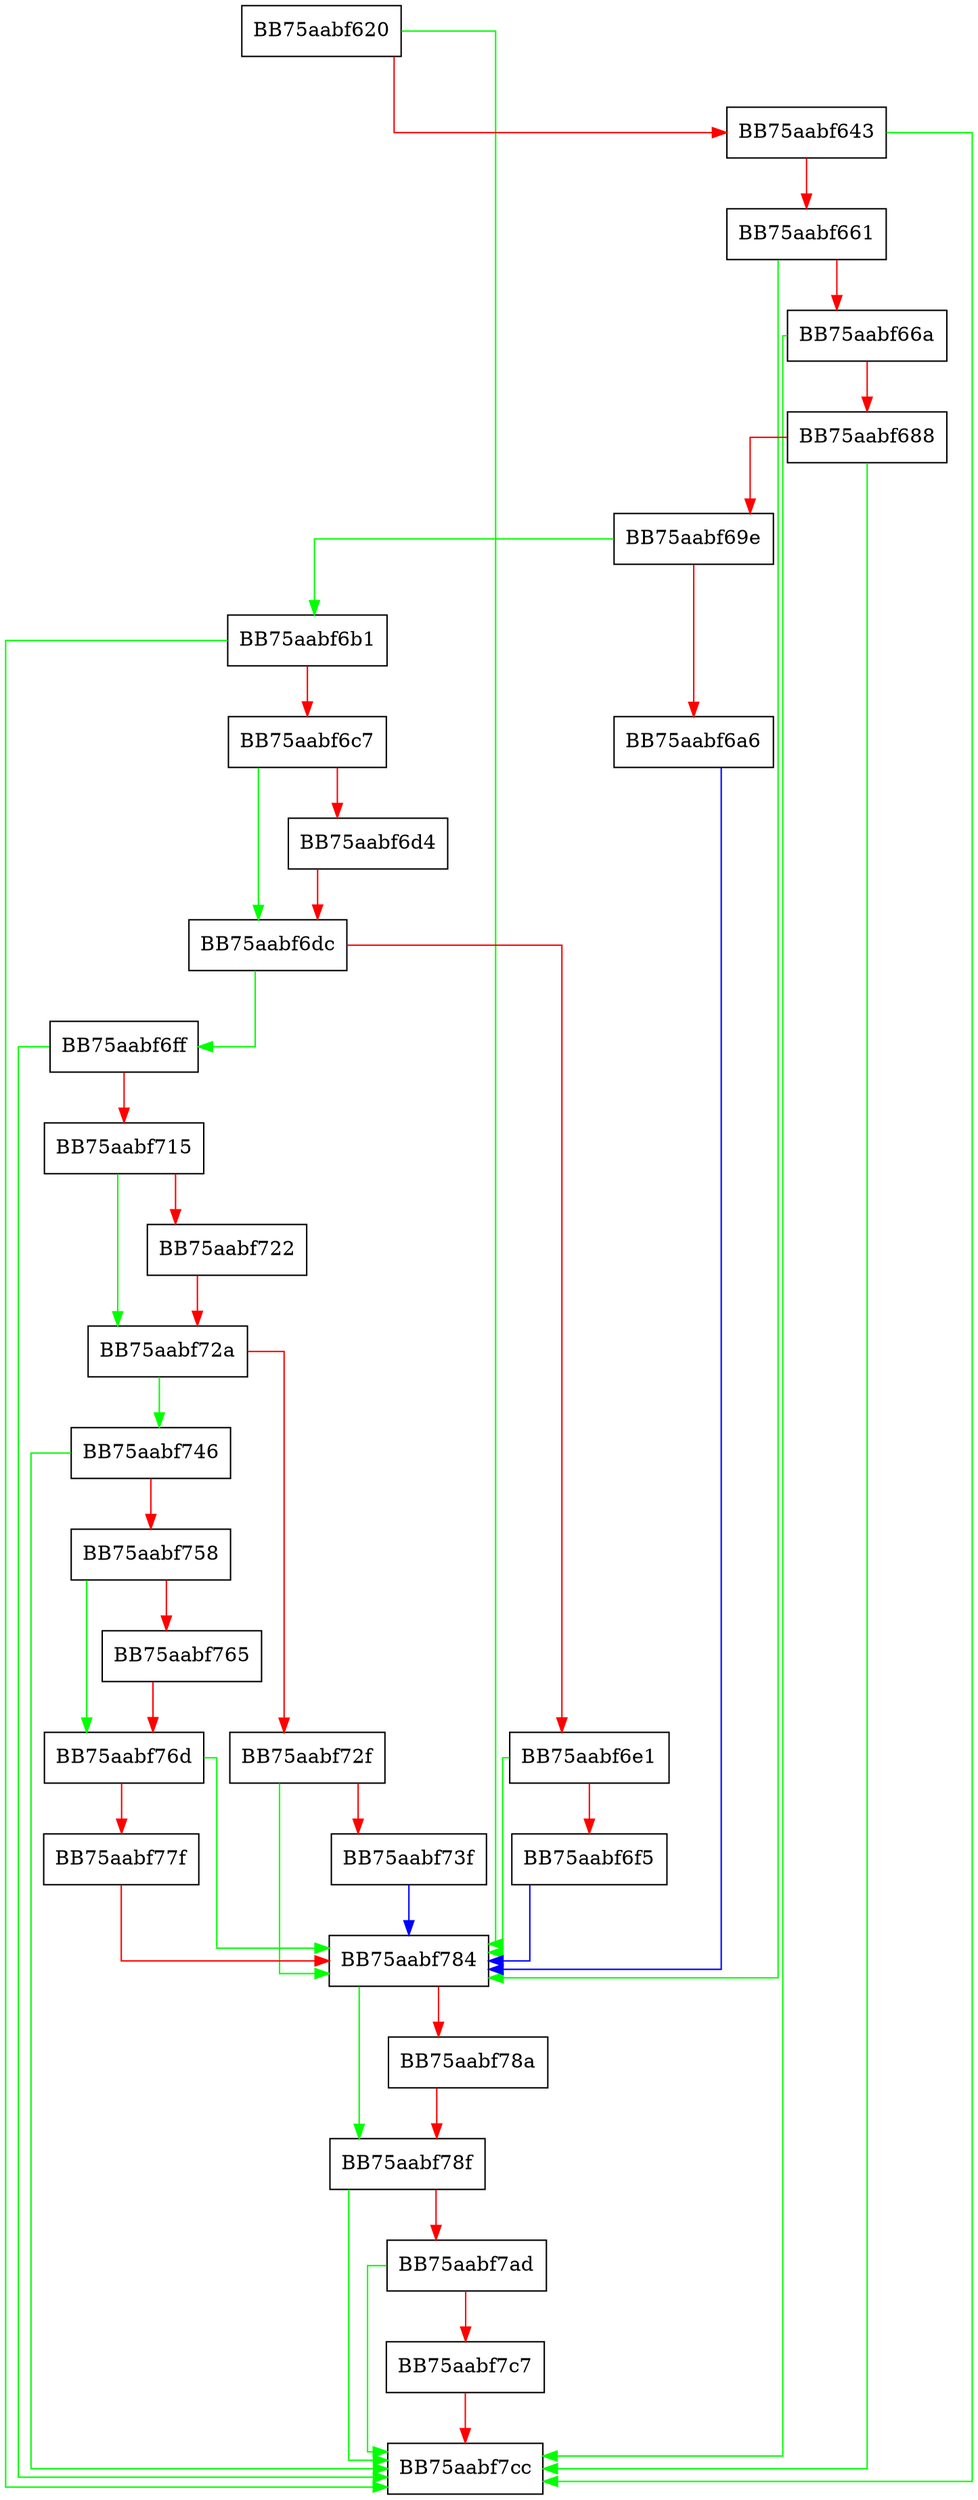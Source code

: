digraph getDistance {
  node [shape="box"];
  graph [splines=ortho];
  BB75aabf620 -> BB75aabf784 [color="green"];
  BB75aabf620 -> BB75aabf643 [color="red"];
  BB75aabf643 -> BB75aabf7cc [color="green"];
  BB75aabf643 -> BB75aabf661 [color="red"];
  BB75aabf661 -> BB75aabf784 [color="green"];
  BB75aabf661 -> BB75aabf66a [color="red"];
  BB75aabf66a -> BB75aabf7cc [color="green"];
  BB75aabf66a -> BB75aabf688 [color="red"];
  BB75aabf688 -> BB75aabf7cc [color="green"];
  BB75aabf688 -> BB75aabf69e [color="red"];
  BB75aabf69e -> BB75aabf6b1 [color="green"];
  BB75aabf69e -> BB75aabf6a6 [color="red"];
  BB75aabf6a6 -> BB75aabf784 [color="blue"];
  BB75aabf6b1 -> BB75aabf7cc [color="green"];
  BB75aabf6b1 -> BB75aabf6c7 [color="red"];
  BB75aabf6c7 -> BB75aabf6dc [color="green"];
  BB75aabf6c7 -> BB75aabf6d4 [color="red"];
  BB75aabf6d4 -> BB75aabf6dc [color="red"];
  BB75aabf6dc -> BB75aabf6ff [color="green"];
  BB75aabf6dc -> BB75aabf6e1 [color="red"];
  BB75aabf6e1 -> BB75aabf784 [color="green"];
  BB75aabf6e1 -> BB75aabf6f5 [color="red"];
  BB75aabf6f5 -> BB75aabf784 [color="blue"];
  BB75aabf6ff -> BB75aabf7cc [color="green"];
  BB75aabf6ff -> BB75aabf715 [color="red"];
  BB75aabf715 -> BB75aabf72a [color="green"];
  BB75aabf715 -> BB75aabf722 [color="red"];
  BB75aabf722 -> BB75aabf72a [color="red"];
  BB75aabf72a -> BB75aabf746 [color="green"];
  BB75aabf72a -> BB75aabf72f [color="red"];
  BB75aabf72f -> BB75aabf784 [color="green"];
  BB75aabf72f -> BB75aabf73f [color="red"];
  BB75aabf73f -> BB75aabf784 [color="blue"];
  BB75aabf746 -> BB75aabf7cc [color="green"];
  BB75aabf746 -> BB75aabf758 [color="red"];
  BB75aabf758 -> BB75aabf76d [color="green"];
  BB75aabf758 -> BB75aabf765 [color="red"];
  BB75aabf765 -> BB75aabf76d [color="red"];
  BB75aabf76d -> BB75aabf784 [color="green"];
  BB75aabf76d -> BB75aabf77f [color="red"];
  BB75aabf77f -> BB75aabf784 [color="red"];
  BB75aabf784 -> BB75aabf78f [color="green"];
  BB75aabf784 -> BB75aabf78a [color="red"];
  BB75aabf78a -> BB75aabf78f [color="red"];
  BB75aabf78f -> BB75aabf7cc [color="green"];
  BB75aabf78f -> BB75aabf7ad [color="red"];
  BB75aabf7ad -> BB75aabf7cc [color="green"];
  BB75aabf7ad -> BB75aabf7c7 [color="red"];
  BB75aabf7c7 -> BB75aabf7cc [color="red"];
}
